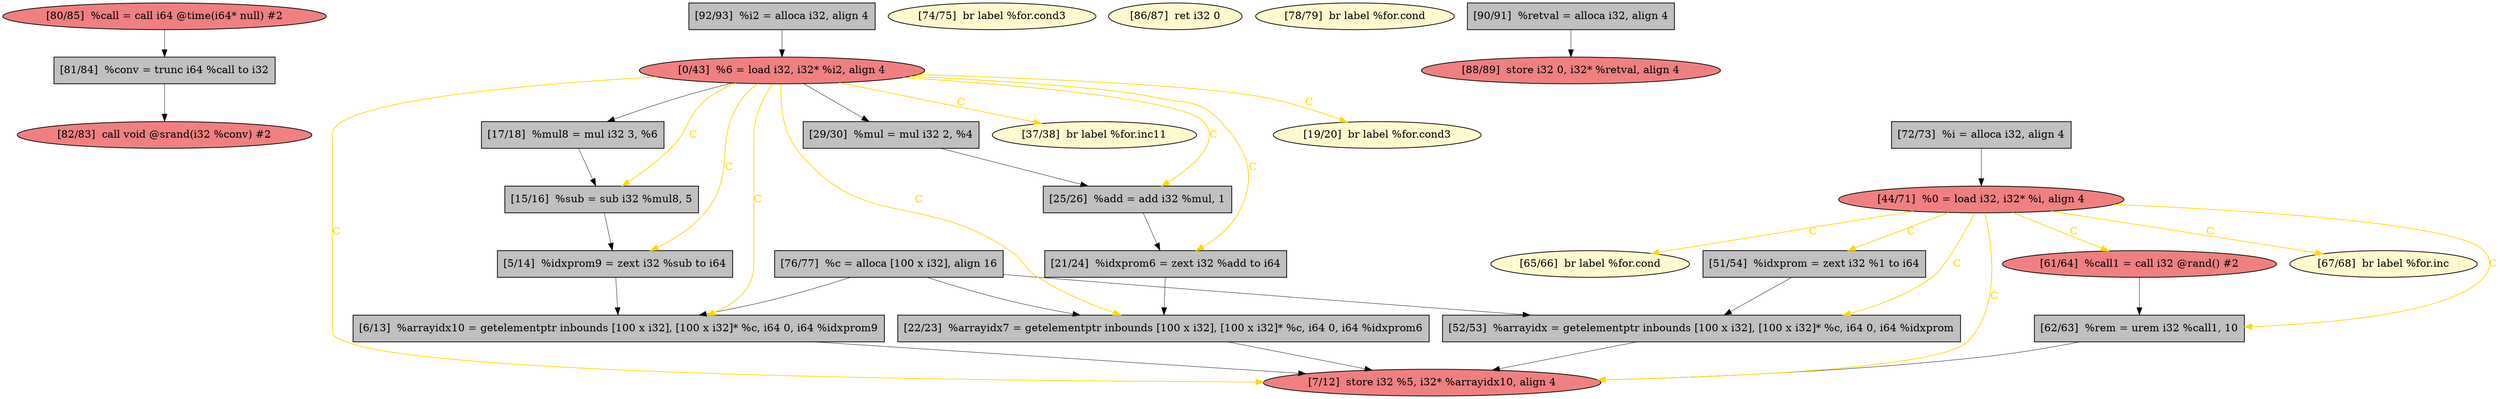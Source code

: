 
digraph G {


node123 [fillcolor=lightcoral,label="[82/83]  call void @srand(i32 %conv) #2",shape=ellipse,style=filled ]
node119 [fillcolor=lemonchiffon,label="[65/66]  br label %for.cond",shape=ellipse,style=filled ]
node118 [fillcolor=lightcoral,label="[80/85]  %call = call i64 @time(i64* null) #2",shape=ellipse,style=filled ]
node122 [fillcolor=grey,label="[51/54]  %idxprom = zext i32 %1 to i64",shape=rectangle,style=filled ]
node115 [fillcolor=grey,label="[52/53]  %arrayidx = getelementptr inbounds [100 x i32], [100 x i32]* %c, i64 0, i64 %idxprom",shape=rectangle,style=filled ]
node111 [fillcolor=lightcoral,label="[7/12]  store i32 %5, i32* %arrayidx10, align 4",shape=ellipse,style=filled ]
node110 [fillcolor=grey,label="[5/14]  %idxprom9 = zext i32 %sub to i64",shape=rectangle,style=filled ]
node116 [fillcolor=grey,label="[81/84]  %conv = trunc i64 %call to i32",shape=rectangle,style=filled ]
node99 [fillcolor=grey,label="[72/73]  %i = alloca i32, align 4",shape=rectangle,style=filled ]
node94 [fillcolor=grey,label="[62/63]  %rem = urem i32 %call1, 10",shape=rectangle,style=filled ]
node121 [fillcolor=grey,label="[17/18]  %mul8 = mul i32 3, %6",shape=rectangle,style=filled ]
node112 [fillcolor=grey,label="[15/16]  %sub = sub i32 %mul8, 5",shape=rectangle,style=filled ]
node97 [fillcolor=lightcoral,label="[44/71]  %0 = load i32, i32* %i, align 4",shape=ellipse,style=filled ]
node103 [fillcolor=grey,label="[76/77]  %c = alloca [100 x i32], align 16",shape=rectangle,style=filled ]
node120 [fillcolor=grey,label="[25/26]  %add = add i32 %mul, 1",shape=rectangle,style=filled ]
node96 [fillcolor=grey,label="[22/23]  %arrayidx7 = getelementptr inbounds [100 x i32], [100 x i32]* %c, i64 0, i64 %idxprom6",shape=rectangle,style=filled ]
node100 [fillcolor=grey,label="[21/24]  %idxprom6 = zext i32 %add to i64",shape=rectangle,style=filled ]
node98 [fillcolor=lemonchiffon,label="[67/68]  br label %for.inc",shape=ellipse,style=filled ]
node95 [fillcolor=lightcoral,label="[61/64]  %call1 = call i32 @rand() #2",shape=ellipse,style=filled ]
node101 [fillcolor=lemonchiffon,label="[74/75]  br label %for.cond3",shape=ellipse,style=filled ]
node102 [fillcolor=lemonchiffon,label="[86/87]  ret i32 0",shape=ellipse,style=filled ]
node108 [fillcolor=lemonchiffon,label="[37/38]  br label %for.inc11",shape=ellipse,style=filled ]
node104 [fillcolor=lemonchiffon,label="[78/79]  br label %for.cond",shape=ellipse,style=filled ]
node105 [fillcolor=grey,label="[90/91]  %retval = alloca i32, align 4",shape=rectangle,style=filled ]
node117 [fillcolor=grey,label="[92/93]  %i2 = alloca i32, align 4",shape=rectangle,style=filled ]
node113 [fillcolor=grey,label="[6/13]  %arrayidx10 = getelementptr inbounds [100 x i32], [100 x i32]* %c, i64 0, i64 %idxprom9",shape=rectangle,style=filled ]
node106 [fillcolor=lightcoral,label="[88/89]  store i32 0, i32* %retval, align 4",shape=ellipse,style=filled ]
node107 [fillcolor=grey,label="[29/30]  %mul = mul i32 2, %4",shape=rectangle,style=filled ]
node114 [fillcolor=lightcoral,label="[0/43]  %6 = load i32, i32* %i2, align 4",shape=ellipse,style=filled ]
node109 [fillcolor=lemonchiffon,label="[19/20]  br label %for.cond3",shape=ellipse,style=filled ]

node96->node111 [style=solid,color=black,label="",penwidth=0.5,fontcolor=black ]
node114->node121 [style=solid,color=black,label="",penwidth=0.5,fontcolor=black ]
node97->node122 [style=solid,color=gold,label="C",penwidth=1.0,fontcolor=gold ]
node114->node112 [style=solid,color=gold,label="C",penwidth=1.0,fontcolor=gold ]
node94->node111 [style=solid,color=black,label="",penwidth=0.5,fontcolor=black ]
node114->node110 [style=solid,color=gold,label="C",penwidth=1.0,fontcolor=gold ]
node112->node110 [style=solid,color=black,label="",penwidth=0.5,fontcolor=black ]
node97->node94 [style=solid,color=gold,label="C",penwidth=1.0,fontcolor=gold ]
node97->node111 [style=solid,color=gold,label="C",penwidth=1.0,fontcolor=gold ]
node103->node96 [style=solid,color=black,label="",penwidth=0.5,fontcolor=black ]
node103->node115 [style=solid,color=black,label="",penwidth=0.5,fontcolor=black ]
node113->node111 [style=solid,color=black,label="",penwidth=0.5,fontcolor=black ]
node116->node123 [style=solid,color=black,label="",penwidth=0.5,fontcolor=black ]
node114->node113 [style=solid,color=gold,label="C",penwidth=1.0,fontcolor=gold ]
node110->node113 [style=solid,color=black,label="",penwidth=0.5,fontcolor=black ]
node99->node97 [style=solid,color=black,label="",penwidth=0.5,fontcolor=black ]
node114->node96 [style=solid,color=gold,label="C",penwidth=1.0,fontcolor=gold ]
node114->node100 [style=solid,color=gold,label="C",penwidth=1.0,fontcolor=gold ]
node100->node96 [style=solid,color=black,label="",penwidth=0.5,fontcolor=black ]
node97->node119 [style=solid,color=gold,label="C",penwidth=1.0,fontcolor=gold ]
node114->node120 [style=solid,color=gold,label="C",penwidth=1.0,fontcolor=gold ]
node103->node113 [style=solid,color=black,label="",penwidth=0.5,fontcolor=black ]
node122->node115 [style=solid,color=black,label="",penwidth=0.5,fontcolor=black ]
node97->node95 [style=solid,color=gold,label="C",penwidth=1.0,fontcolor=gold ]
node114->node111 [style=solid,color=gold,label="C",penwidth=1.0,fontcolor=gold ]
node114->node107 [style=solid,color=black,label="",penwidth=0.5,fontcolor=black ]
node97->node115 [style=solid,color=gold,label="C",penwidth=1.0,fontcolor=gold ]
node95->node94 [style=solid,color=black,label="",penwidth=0.5,fontcolor=black ]
node115->node111 [style=solid,color=black,label="",penwidth=0.5,fontcolor=black ]
node114->node109 [style=solid,color=gold,label="C",penwidth=1.0,fontcolor=gold ]
node114->node108 [style=solid,color=gold,label="C",penwidth=1.0,fontcolor=gold ]
node117->node114 [style=solid,color=black,label="",penwidth=0.5,fontcolor=black ]
node120->node100 [style=solid,color=black,label="",penwidth=0.5,fontcolor=black ]
node107->node120 [style=solid,color=black,label="",penwidth=0.5,fontcolor=black ]
node121->node112 [style=solid,color=black,label="",penwidth=0.5,fontcolor=black ]
node118->node116 [style=solid,color=black,label="",penwidth=0.5,fontcolor=black ]
node97->node98 [style=solid,color=gold,label="C",penwidth=1.0,fontcolor=gold ]
node105->node106 [style=solid,color=black,label="",penwidth=0.5,fontcolor=black ]


}
